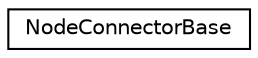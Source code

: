 digraph G
{
  edge [fontname="Helvetica",fontsize="10",labelfontname="Helvetica",labelfontsize="10"];
  node [fontname="Helvetica",fontsize="10",shape=record];
  rankdir="LR";
  Node1 [label="NodeConnectorBase",height=0.2,width=0.4,color="black", fillcolor="white", style="filled",URL="$class_node_connector_base.html"];
}
